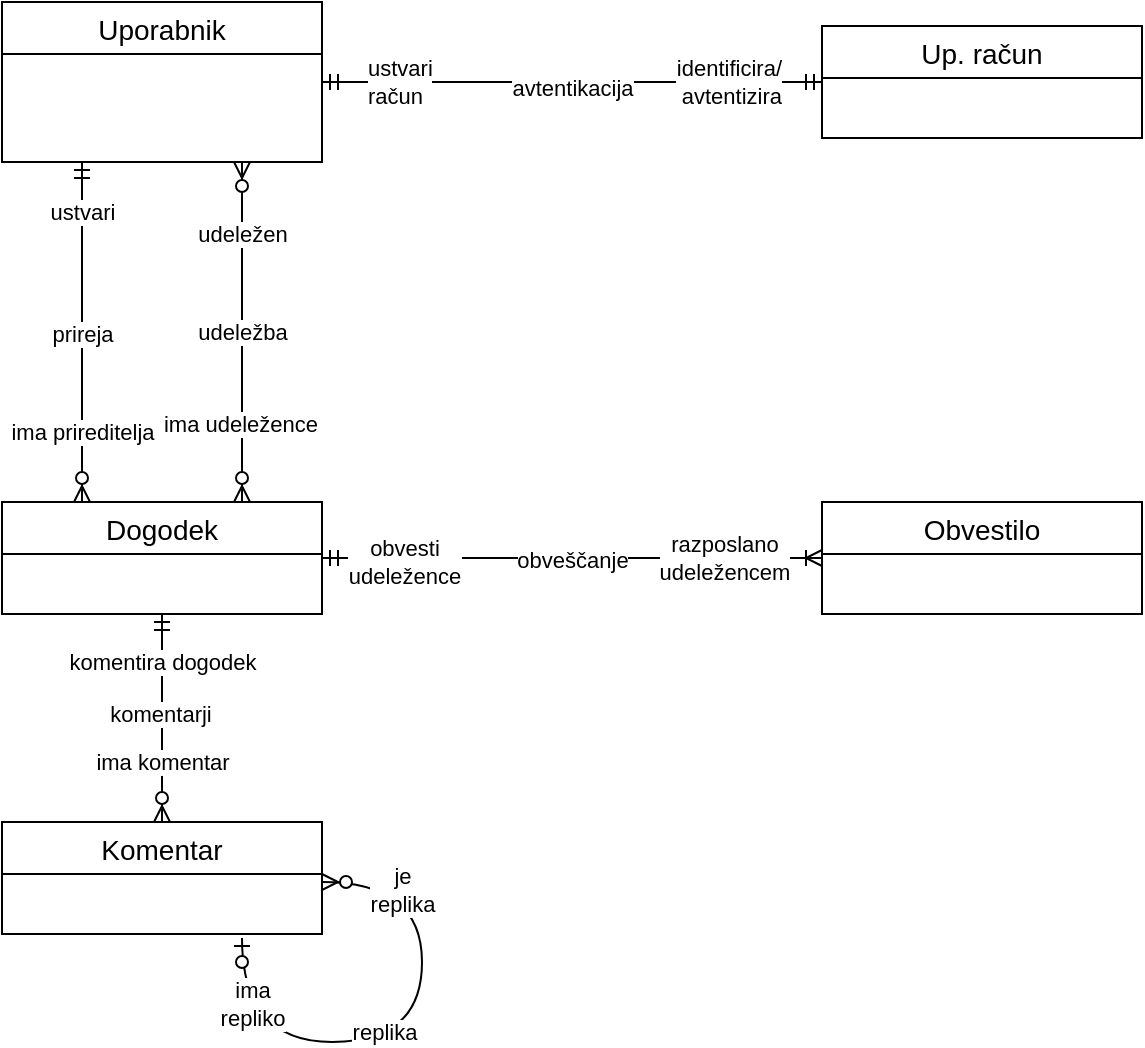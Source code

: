<mxfile version="26.0.4">
  <diagram name="Page-1" id="U_1GqmSC2GupasL8OtV2">
    <mxGraphModel dx="1320" dy="1846" grid="1" gridSize="10" guides="1" tooltips="1" connect="1" arrows="1" fold="1" page="1" pageScale="1" pageWidth="827" pageHeight="1169" math="0" shadow="0">
      <root>
        <mxCell id="0" />
        <mxCell id="1" parent="0" />
        <mxCell id="beFN461O62t-10zOpsx8-1" value="Uporabnik" style="swimlane;fontStyle=0;childLayout=stackLayout;horizontal=1;startSize=26;horizontalStack=0;resizeParent=1;resizeParentMax=0;resizeLast=0;collapsible=1;marginBottom=0;align=center;fontSize=14;labelBackgroundColor=default;" vertex="1" parent="1">
          <mxGeometry x="128" y="-860" width="160" height="80" as="geometry" />
        </mxCell>
        <mxCell id="beFN461O62t-10zOpsx8-5" value="Up. račun" style="swimlane;fontStyle=0;childLayout=stackLayout;horizontal=1;startSize=26;horizontalStack=0;resizeParent=1;resizeParentMax=0;resizeLast=0;collapsible=1;marginBottom=0;align=center;fontSize=14;labelBackgroundColor=default;" vertex="1" parent="1">
          <mxGeometry x="538" y="-848" width="160" height="56" as="geometry" />
        </mxCell>
        <mxCell id="beFN461O62t-10zOpsx8-6" value="Dogodek" style="swimlane;fontStyle=0;childLayout=stackLayout;horizontal=1;startSize=26;horizontalStack=0;resizeParent=1;resizeParentMax=0;resizeLast=0;collapsible=1;marginBottom=0;align=center;fontSize=14;labelBackgroundColor=default;" vertex="1" parent="1">
          <mxGeometry x="128" y="-610" width="160" height="56" as="geometry" />
        </mxCell>
        <mxCell id="beFN461O62t-10zOpsx8-7" value="Obvestilo" style="swimlane;fontStyle=0;childLayout=stackLayout;horizontal=1;startSize=26;horizontalStack=0;resizeParent=1;resizeParentMax=0;resizeLast=0;collapsible=1;marginBottom=0;align=center;fontSize=14;labelBackgroundColor=default;" vertex="1" parent="1">
          <mxGeometry x="538" y="-610" width="160" height="56" as="geometry" />
        </mxCell>
        <mxCell id="beFN461O62t-10zOpsx8-8" value="Komentar" style="swimlane;fontStyle=0;childLayout=stackLayout;horizontal=1;startSize=26;horizontalStack=0;resizeParent=1;resizeParentMax=0;resizeLast=0;collapsible=1;marginBottom=0;align=center;fontSize=14;labelBackgroundColor=default;" vertex="1" parent="1">
          <mxGeometry x="128" y="-450" width="160" height="56" as="geometry" />
        </mxCell>
        <mxCell id="beFN461O62t-10zOpsx8-9" value="" style="fontSize=12;html=1;endArrow=ERmandOne;startArrow=ERmandOne;rounded=0;entryX=0;entryY=0.5;entryDx=0;entryDy=0;exitX=1;exitY=0.5;exitDx=0;exitDy=0;labelBackgroundColor=default;fontColor=default;" edge="1" parent="1" source="beFN461O62t-10zOpsx8-1" target="beFN461O62t-10zOpsx8-5">
          <mxGeometry width="100" height="100" relative="1" as="geometry">
            <mxPoint x="448" y="-570" as="sourcePoint" />
            <mxPoint x="458" y="-750" as="targetPoint" />
          </mxGeometry>
        </mxCell>
        <mxCell id="beFN461O62t-10zOpsx8-10" value="avtentikacija" style="edgeLabel;html=1;align=center;verticalAlign=middle;resizable=0;points=[];labelBackgroundColor=default;" vertex="1" connectable="0" parent="beFN461O62t-10zOpsx8-9">
          <mxGeometry x="0.001" y="-3" relative="1" as="geometry">
            <mxPoint as="offset" />
          </mxGeometry>
        </mxCell>
        <mxCell id="beFN461O62t-10zOpsx8-11" value="ustvari&lt;div&gt;račun&lt;/div&gt;" style="edgeLabel;html=1;align=left;verticalAlign=middle;resizable=0;points=[];labelBackgroundColor=default;" vertex="1" connectable="0" parent="beFN461O62t-10zOpsx8-9">
          <mxGeometry x="-0.834" relative="1" as="geometry">
            <mxPoint as="offset" />
          </mxGeometry>
        </mxCell>
        <mxCell id="beFN461O62t-10zOpsx8-12" value="&lt;span style=&quot;color: light-dark(rgb(0, 0, 0), rgb(255, 255, 255));&quot;&gt;identificira/&lt;/span&gt;&lt;br&gt;&lt;div style=&quot;&quot;&gt;avtentizira&lt;/div&gt;" style="edgeLabel;html=1;align=right;verticalAlign=middle;resizable=0;points=[];labelBackgroundColor=default;" vertex="1" connectable="0" parent="beFN461O62t-10zOpsx8-9">
          <mxGeometry x="0.917" relative="1" as="geometry">
            <mxPoint x="-9" as="offset" />
          </mxGeometry>
        </mxCell>
        <mxCell id="beFN461O62t-10zOpsx8-16" value="" style="fontSize=12;html=1;endArrow=ERzeroToMany;startArrow=ERmandOne;rounded=0;entryX=0.25;entryY=0;entryDx=0;entryDy=0;exitX=0.25;exitY=1;exitDx=0;exitDy=0;labelBackgroundColor=default;fontColor=default;" edge="1" parent="1" source="beFN461O62t-10zOpsx8-1" target="beFN461O62t-10zOpsx8-6">
          <mxGeometry width="100" height="100" relative="1" as="geometry">
            <mxPoint x="228" y="-660" as="sourcePoint" />
            <mxPoint x="548" y="-670" as="targetPoint" />
          </mxGeometry>
        </mxCell>
        <mxCell id="beFN461O62t-10zOpsx8-17" value="prireja" style="edgeLabel;html=1;align=center;verticalAlign=middle;resizable=0;points=[];labelBackgroundColor=default;" vertex="1" connectable="0" parent="beFN461O62t-10zOpsx8-16">
          <mxGeometry x="0.009" relative="1" as="geometry">
            <mxPoint as="offset" />
          </mxGeometry>
        </mxCell>
        <mxCell id="beFN461O62t-10zOpsx8-22" value="ima prireditelja" style="edgeLabel;html=1;align=center;verticalAlign=middle;resizable=0;points=[];labelBackgroundColor=default;" vertex="1" connectable="0" parent="beFN461O62t-10zOpsx8-16">
          <mxGeometry x="0.584" relative="1" as="geometry">
            <mxPoint as="offset" />
          </mxGeometry>
        </mxCell>
        <mxCell id="beFN461O62t-10zOpsx8-23" value="ustvari" style="edgeLabel;html=1;align=center;verticalAlign=middle;resizable=0;points=[];labelBackgroundColor=default;" vertex="1" connectable="0" parent="beFN461O62t-10zOpsx8-16">
          <mxGeometry x="-0.703" relative="1" as="geometry">
            <mxPoint as="offset" />
          </mxGeometry>
        </mxCell>
        <mxCell id="beFN461O62t-10zOpsx8-18" value="" style="fontSize=12;html=1;endArrow=ERzeroToMany;endFill=1;startArrow=ERzeroToMany;rounded=0;exitX=0.75;exitY=0;exitDx=0;exitDy=0;entryX=0.75;entryY=1;entryDx=0;entryDy=0;labelBackgroundColor=default;fontColor=default;" edge="1" parent="1" source="beFN461O62t-10zOpsx8-6" target="beFN461O62t-10zOpsx8-1">
          <mxGeometry width="100" height="100" relative="1" as="geometry">
            <mxPoint x="448" y="-570" as="sourcePoint" />
            <mxPoint x="548" y="-670" as="targetPoint" />
          </mxGeometry>
        </mxCell>
        <mxCell id="beFN461O62t-10zOpsx8-19" value="udeležba" style="edgeLabel;html=1;align=center;verticalAlign=middle;resizable=0;points=[];labelBackgroundColor=default;" vertex="1" connectable="0" parent="beFN461O62t-10zOpsx8-18">
          <mxGeometry x="-0.002" relative="1" as="geometry">
            <mxPoint as="offset" />
          </mxGeometry>
        </mxCell>
        <mxCell id="beFN461O62t-10zOpsx8-20" value="udeležen" style="edgeLabel;html=1;align=center;verticalAlign=middle;resizable=0;points=[];labelBackgroundColor=default;" vertex="1" connectable="0" parent="beFN461O62t-10zOpsx8-18">
          <mxGeometry x="0.726" y="1" relative="1" as="geometry">
            <mxPoint x="1" y="12" as="offset" />
          </mxGeometry>
        </mxCell>
        <mxCell id="beFN461O62t-10zOpsx8-21" value="ima udeležence" style="edgeLabel;html=1;align=center;verticalAlign=middle;resizable=0;points=[];labelBackgroundColor=default;" vertex="1" connectable="0" parent="beFN461O62t-10zOpsx8-18">
          <mxGeometry x="-0.537" y="1" relative="1" as="geometry">
            <mxPoint as="offset" />
          </mxGeometry>
        </mxCell>
        <mxCell id="beFN461O62t-10zOpsx8-24" value="" style="edgeStyle=entityRelationEdgeStyle;fontSize=12;html=1;endArrow=ERoneToMany;startArrow=ERmandOne;rounded=0;exitX=1;exitY=0.5;exitDx=0;exitDy=0;entryX=0;entryY=0.5;entryDx=0;entryDy=0;labelBackgroundColor=default;fontColor=default;" edge="1" parent="1" source="beFN461O62t-10zOpsx8-6" target="beFN461O62t-10zOpsx8-7">
          <mxGeometry width="100" height="100" relative="1" as="geometry">
            <mxPoint x="348" y="-580" as="sourcePoint" />
            <mxPoint x="448" y="-680" as="targetPoint" />
          </mxGeometry>
        </mxCell>
        <mxCell id="beFN461O62t-10zOpsx8-25" value="obveščanje" style="edgeLabel;html=1;align=center;verticalAlign=middle;resizable=0;points=[];labelBackgroundColor=default;" vertex="1" connectable="0" parent="beFN461O62t-10zOpsx8-24">
          <mxGeometry x="-0.006" y="-1" relative="1" as="geometry">
            <mxPoint as="offset" />
          </mxGeometry>
        </mxCell>
        <mxCell id="beFN461O62t-10zOpsx8-26" value="obvesti&lt;br&gt;udeležence" style="edgeLabel;html=1;align=center;verticalAlign=middle;resizable=0;points=[];labelBackgroundColor=default;" vertex="1" connectable="0" parent="beFN461O62t-10zOpsx8-24">
          <mxGeometry x="-0.836" y="2" relative="1" as="geometry">
            <mxPoint x="20" y="4" as="offset" />
          </mxGeometry>
        </mxCell>
        <mxCell id="beFN461O62t-10zOpsx8-27" value="razposlano&lt;div&gt;udeležencem&lt;/div&gt;" style="edgeLabel;html=1;align=center;verticalAlign=middle;resizable=0;points=[];labelBackgroundColor=default;" vertex="1" connectable="0" parent="beFN461O62t-10zOpsx8-24">
          <mxGeometry x="0.555" relative="1" as="geometry">
            <mxPoint x="6" as="offset" />
          </mxGeometry>
        </mxCell>
        <mxCell id="beFN461O62t-10zOpsx8-28" value="" style="fontSize=12;html=1;endArrow=ERzeroToMany;startArrow=ERmandOne;rounded=0;exitX=0.5;exitY=1;exitDx=0;exitDy=0;entryX=0.5;entryY=0;entryDx=0;entryDy=0;labelBackgroundColor=default;fontColor=default;" edge="1" parent="1" source="beFN461O62t-10zOpsx8-6" target="beFN461O62t-10zOpsx8-8">
          <mxGeometry width="100" height="100" relative="1" as="geometry">
            <mxPoint x="468" y="-470" as="sourcePoint" />
            <mxPoint x="568" y="-570" as="targetPoint" />
          </mxGeometry>
        </mxCell>
        <mxCell id="beFN461O62t-10zOpsx8-30" value="komentarji" style="edgeLabel;html=1;align=center;verticalAlign=middle;resizable=0;points=[];labelBackgroundColor=default;" vertex="1" connectable="0" parent="beFN461O62t-10zOpsx8-28">
          <mxGeometry x="-0.037" y="-1" relative="1" as="geometry">
            <mxPoint as="offset" />
          </mxGeometry>
        </mxCell>
        <mxCell id="beFN461O62t-10zOpsx8-31" value="ima komentar" style="edgeLabel;html=1;align=center;verticalAlign=middle;resizable=0;points=[];labelBackgroundColor=default;" vertex="1" connectable="0" parent="beFN461O62t-10zOpsx8-28">
          <mxGeometry x="0.416" relative="1" as="geometry">
            <mxPoint as="offset" />
          </mxGeometry>
        </mxCell>
        <mxCell id="beFN461O62t-10zOpsx8-32" value="komentira dogodek" style="edgeLabel;html=1;align=center;verticalAlign=middle;resizable=0;points=[];labelBackgroundColor=default;" vertex="1" connectable="0" parent="beFN461O62t-10zOpsx8-28">
          <mxGeometry x="-0.539" relative="1" as="geometry">
            <mxPoint as="offset" />
          </mxGeometry>
        </mxCell>
        <mxCell id="beFN461O62t-10zOpsx8-33" value="" style="edgeStyle=orthogonalEdgeStyle;fontSize=12;html=1;endArrow=ERzeroToMany;startArrow=ERzeroToOne;rounded=0;exitX=0.75;exitY=1;exitDx=0;exitDy=0;labelBackgroundColor=default;fontColor=default;elbow=vertical;entryX=1;entryY=0.5;entryDx=0;entryDy=0;curved=1;strokeColor=default;" edge="1" parent="1">
          <mxGeometry width="100" height="100" relative="1" as="geometry">
            <mxPoint x="248" y="-392" as="sourcePoint" />
            <mxPoint x="288" y="-420" as="targetPoint" />
            <Array as="points">
              <mxPoint x="248" y="-340" />
              <mxPoint x="338" y="-340" />
              <mxPoint x="338" y="-420" />
            </Array>
          </mxGeometry>
        </mxCell>
        <mxCell id="beFN461O62t-10zOpsx8-35" value="replika" style="edgeLabel;html=1;align=center;verticalAlign=middle;resizable=0;points=[];labelBackgroundColor=default;" vertex="1" connectable="0" parent="beFN461O62t-10zOpsx8-33">
          <mxGeometry x="-0.095" y="5" relative="1" as="geometry">
            <mxPoint as="offset" />
          </mxGeometry>
        </mxCell>
        <mxCell id="beFN461O62t-10zOpsx8-36" value="je&lt;div&gt;replika&lt;/div&gt;" style="edgeLabel;html=1;align=center;verticalAlign=middle;resizable=0;points=[];labelBackgroundColor=default;" vertex="1" connectable="0" parent="beFN461O62t-10zOpsx8-33">
          <mxGeometry x="0.802" y="4" relative="1" as="geometry">
            <mxPoint x="13" as="offset" />
          </mxGeometry>
        </mxCell>
        <mxCell id="beFN461O62t-10zOpsx8-37" value="ima&lt;div&gt;repliko&lt;/div&gt;" style="edgeLabel;html=1;align=center;verticalAlign=middle;resizable=0;points=[];labelBackgroundColor=default;" vertex="1" connectable="0" parent="beFN461O62t-10zOpsx8-33">
          <mxGeometry x="-0.79" y="5" relative="1" as="geometry">
            <mxPoint y="4" as="offset" />
          </mxGeometry>
        </mxCell>
      </root>
    </mxGraphModel>
  </diagram>
</mxfile>

